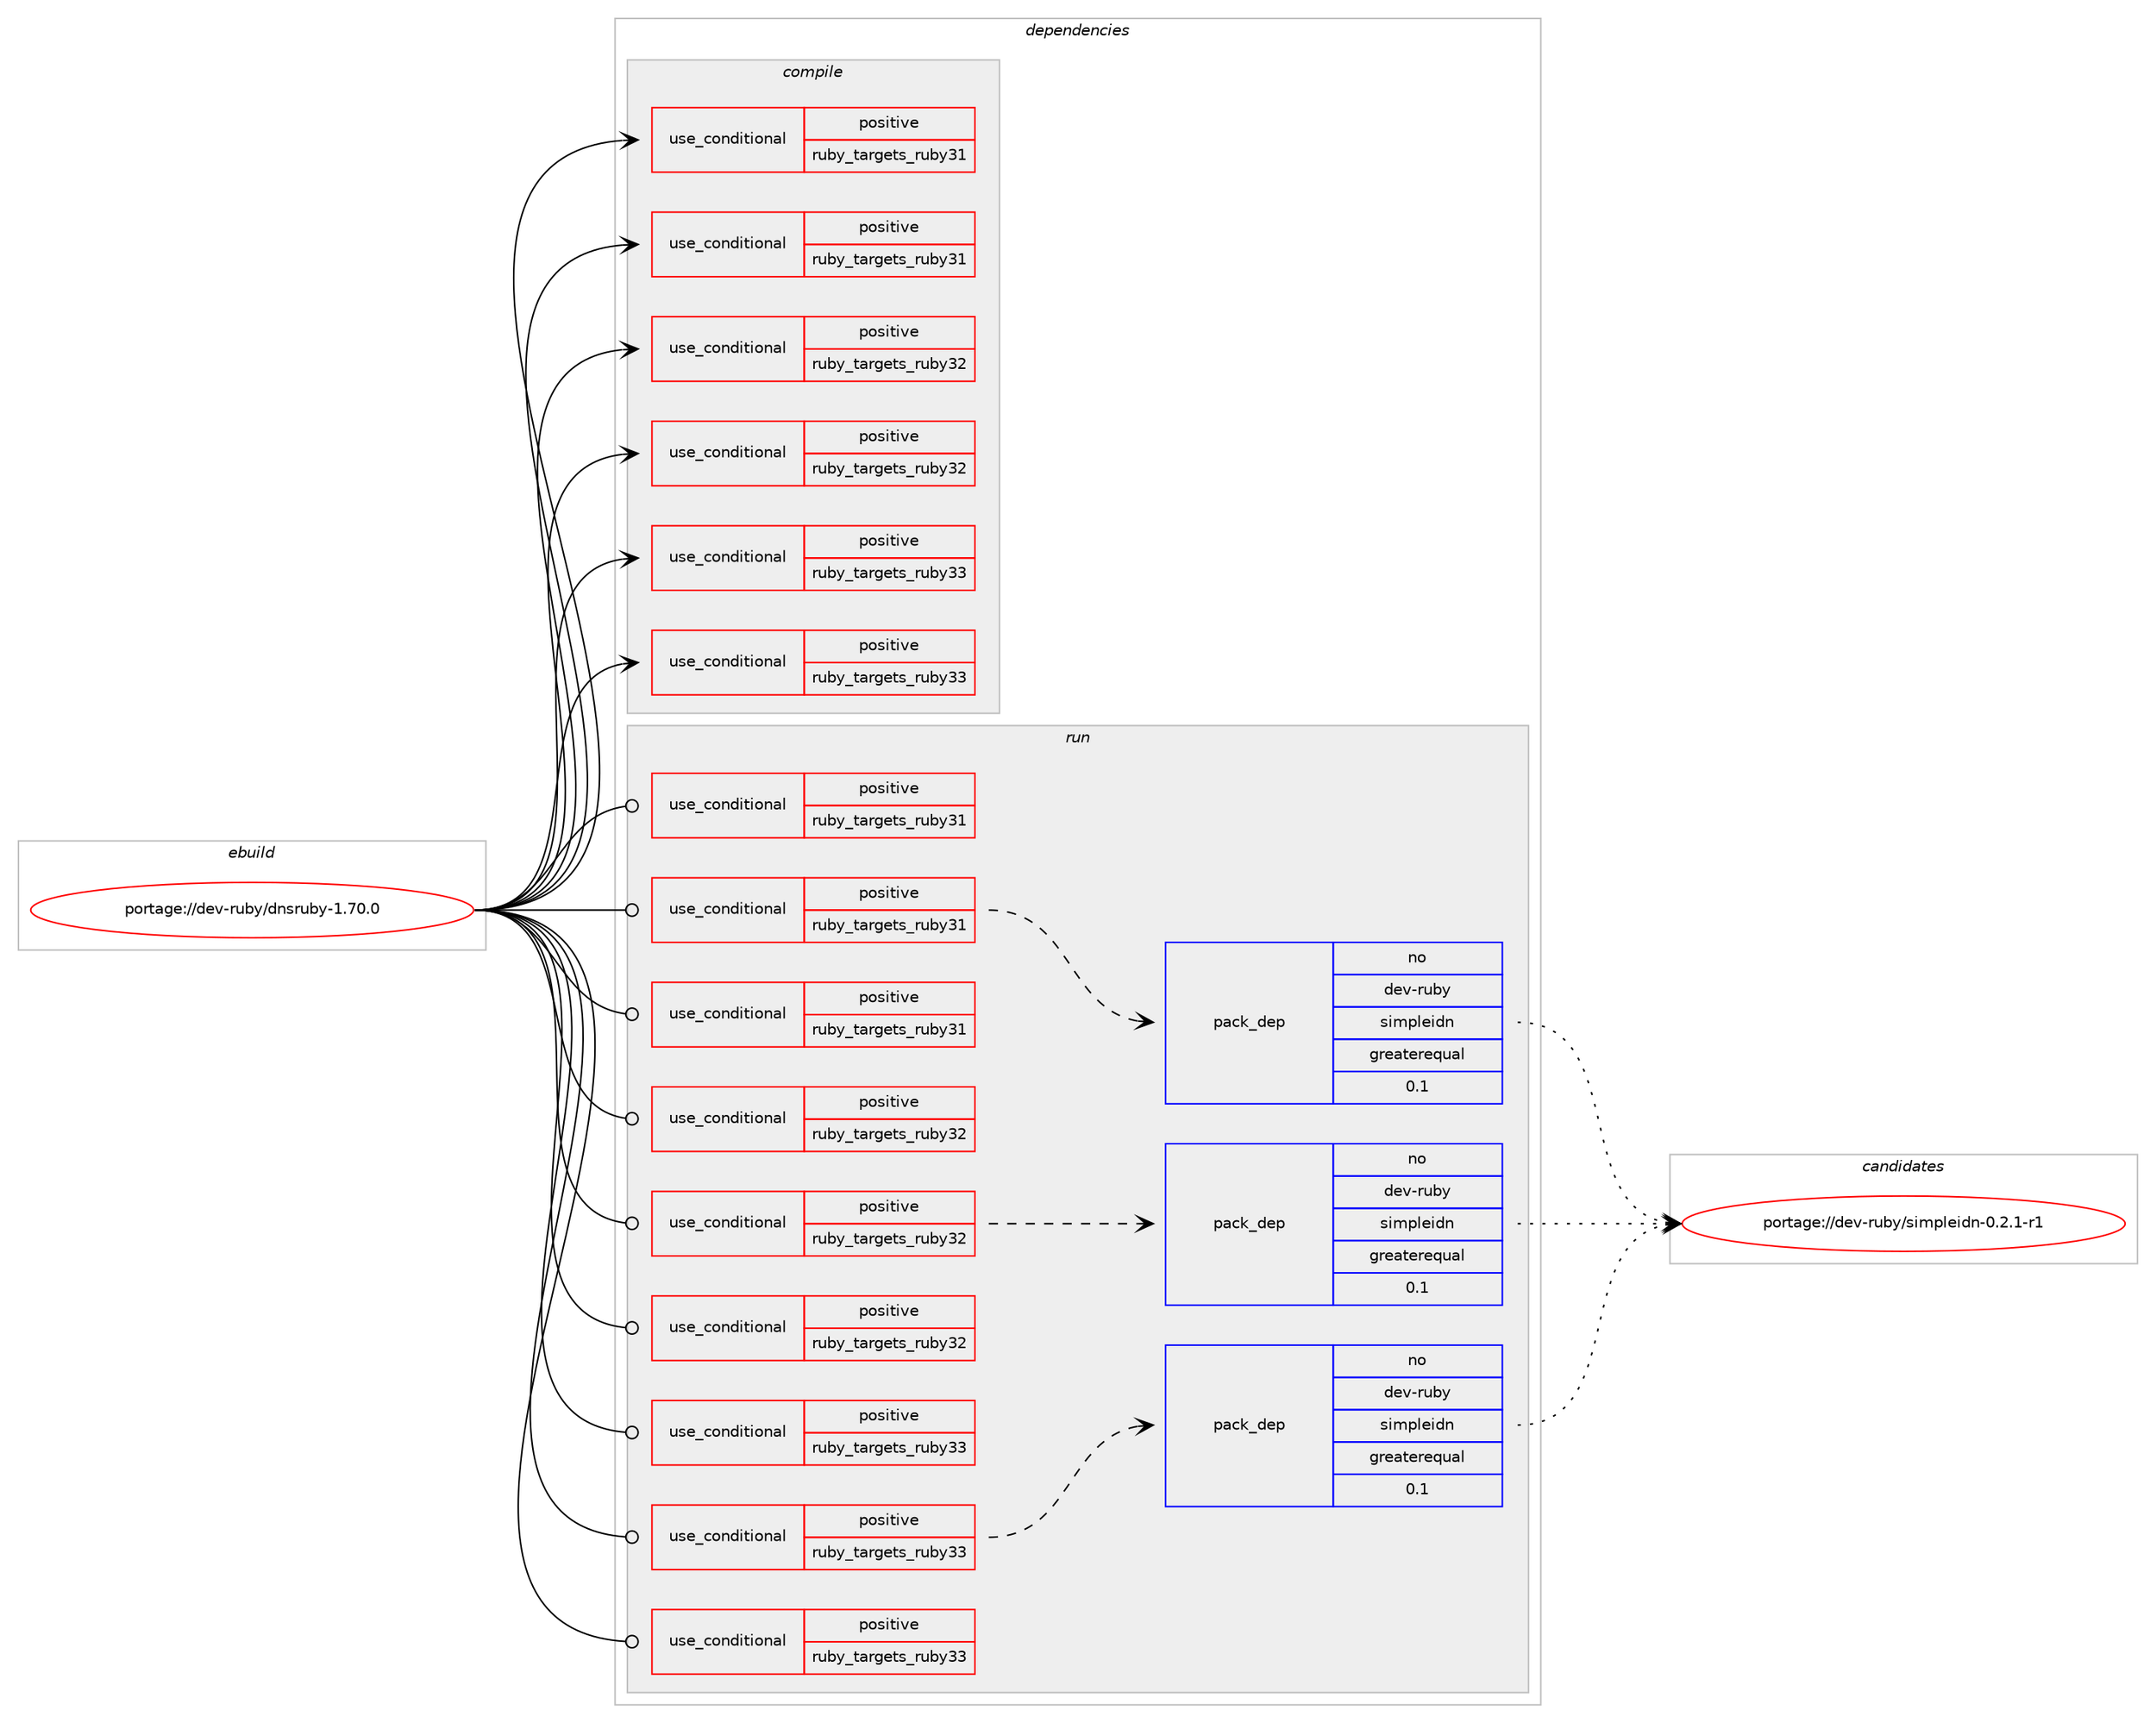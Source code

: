 digraph prolog {

# *************
# Graph options
# *************

newrank=true;
concentrate=true;
compound=true;
graph [rankdir=LR,fontname=Helvetica,fontsize=10,ranksep=1.5];#, ranksep=2.5, nodesep=0.2];
edge  [arrowhead=vee];
node  [fontname=Helvetica,fontsize=10];

# **********
# The ebuild
# **********

subgraph cluster_leftcol {
color=gray;
rank=same;
label=<<i>ebuild</i>>;
id [label="portage://dev-ruby/dnsruby-1.70.0", color=red, width=4, href="../dev-ruby/dnsruby-1.70.0.svg"];
}

# ****************
# The dependencies
# ****************

subgraph cluster_midcol {
color=gray;
label=<<i>dependencies</i>>;
subgraph cluster_compile {
fillcolor="#eeeeee";
style=filled;
label=<<i>compile</i>>;
subgraph cond45466 {
dependency92446 [label=<<TABLE BORDER="0" CELLBORDER="1" CELLSPACING="0" CELLPADDING="4"><TR><TD ROWSPAN="3" CELLPADDING="10">use_conditional</TD></TR><TR><TD>positive</TD></TR><TR><TD>ruby_targets_ruby31</TD></TR></TABLE>>, shape=none, color=red];
# *** BEGIN UNKNOWN DEPENDENCY TYPE (TODO) ***
# dependency92446 -> package_dependency(portage://dev-ruby/dnsruby-1.70.0,install,no,dev-lang,ruby,none,[,,],[slot(3.1)],[])
# *** END UNKNOWN DEPENDENCY TYPE (TODO) ***

}
id:e -> dependency92446:w [weight=20,style="solid",arrowhead="vee"];
subgraph cond45467 {
dependency92447 [label=<<TABLE BORDER="0" CELLBORDER="1" CELLSPACING="0" CELLPADDING="4"><TR><TD ROWSPAN="3" CELLPADDING="10">use_conditional</TD></TR><TR><TD>positive</TD></TR><TR><TD>ruby_targets_ruby31</TD></TR></TABLE>>, shape=none, color=red];
# *** BEGIN UNKNOWN DEPENDENCY TYPE (TODO) ***
# dependency92447 -> package_dependency(portage://dev-ruby/dnsruby-1.70.0,install,no,virtual,rubygems,none,[,,],[],[use(enable(ruby_targets_ruby31),negative)])
# *** END UNKNOWN DEPENDENCY TYPE (TODO) ***

}
id:e -> dependency92447:w [weight=20,style="solid",arrowhead="vee"];
subgraph cond45468 {
dependency92448 [label=<<TABLE BORDER="0" CELLBORDER="1" CELLSPACING="0" CELLPADDING="4"><TR><TD ROWSPAN="3" CELLPADDING="10">use_conditional</TD></TR><TR><TD>positive</TD></TR><TR><TD>ruby_targets_ruby32</TD></TR></TABLE>>, shape=none, color=red];
# *** BEGIN UNKNOWN DEPENDENCY TYPE (TODO) ***
# dependency92448 -> package_dependency(portage://dev-ruby/dnsruby-1.70.0,install,no,dev-lang,ruby,none,[,,],[slot(3.2)],[])
# *** END UNKNOWN DEPENDENCY TYPE (TODO) ***

}
id:e -> dependency92448:w [weight=20,style="solid",arrowhead="vee"];
subgraph cond45469 {
dependency92449 [label=<<TABLE BORDER="0" CELLBORDER="1" CELLSPACING="0" CELLPADDING="4"><TR><TD ROWSPAN="3" CELLPADDING="10">use_conditional</TD></TR><TR><TD>positive</TD></TR><TR><TD>ruby_targets_ruby32</TD></TR></TABLE>>, shape=none, color=red];
# *** BEGIN UNKNOWN DEPENDENCY TYPE (TODO) ***
# dependency92449 -> package_dependency(portage://dev-ruby/dnsruby-1.70.0,install,no,virtual,rubygems,none,[,,],[],[use(enable(ruby_targets_ruby32),negative)])
# *** END UNKNOWN DEPENDENCY TYPE (TODO) ***

}
id:e -> dependency92449:w [weight=20,style="solid",arrowhead="vee"];
subgraph cond45470 {
dependency92450 [label=<<TABLE BORDER="0" CELLBORDER="1" CELLSPACING="0" CELLPADDING="4"><TR><TD ROWSPAN="3" CELLPADDING="10">use_conditional</TD></TR><TR><TD>positive</TD></TR><TR><TD>ruby_targets_ruby33</TD></TR></TABLE>>, shape=none, color=red];
# *** BEGIN UNKNOWN DEPENDENCY TYPE (TODO) ***
# dependency92450 -> package_dependency(portage://dev-ruby/dnsruby-1.70.0,install,no,dev-lang,ruby,none,[,,],[slot(3.3)],[])
# *** END UNKNOWN DEPENDENCY TYPE (TODO) ***

}
id:e -> dependency92450:w [weight=20,style="solid",arrowhead="vee"];
subgraph cond45471 {
dependency92451 [label=<<TABLE BORDER="0" CELLBORDER="1" CELLSPACING="0" CELLPADDING="4"><TR><TD ROWSPAN="3" CELLPADDING="10">use_conditional</TD></TR><TR><TD>positive</TD></TR><TR><TD>ruby_targets_ruby33</TD></TR></TABLE>>, shape=none, color=red];
# *** BEGIN UNKNOWN DEPENDENCY TYPE (TODO) ***
# dependency92451 -> package_dependency(portage://dev-ruby/dnsruby-1.70.0,install,no,virtual,rubygems,none,[,,],[],[use(enable(ruby_targets_ruby33),negative)])
# *** END UNKNOWN DEPENDENCY TYPE (TODO) ***

}
id:e -> dependency92451:w [weight=20,style="solid",arrowhead="vee"];
}
subgraph cluster_compileandrun {
fillcolor="#eeeeee";
style=filled;
label=<<i>compile and run</i>>;
}
subgraph cluster_run {
fillcolor="#eeeeee";
style=filled;
label=<<i>run</i>>;
subgraph cond45472 {
dependency92452 [label=<<TABLE BORDER="0" CELLBORDER="1" CELLSPACING="0" CELLPADDING="4"><TR><TD ROWSPAN="3" CELLPADDING="10">use_conditional</TD></TR><TR><TD>positive</TD></TR><TR><TD>ruby_targets_ruby31</TD></TR></TABLE>>, shape=none, color=red];
# *** BEGIN UNKNOWN DEPENDENCY TYPE (TODO) ***
# dependency92452 -> package_dependency(portage://dev-ruby/dnsruby-1.70.0,run,no,dev-lang,ruby,none,[,,],[slot(3.1)],[])
# *** END UNKNOWN DEPENDENCY TYPE (TODO) ***

}
id:e -> dependency92452:w [weight=20,style="solid",arrowhead="odot"];
subgraph cond45473 {
dependency92453 [label=<<TABLE BORDER="0" CELLBORDER="1" CELLSPACING="0" CELLPADDING="4"><TR><TD ROWSPAN="3" CELLPADDING="10">use_conditional</TD></TR><TR><TD>positive</TD></TR><TR><TD>ruby_targets_ruby31</TD></TR></TABLE>>, shape=none, color=red];
subgraph pack45715 {
dependency92454 [label=<<TABLE BORDER="0" CELLBORDER="1" CELLSPACING="0" CELLPADDING="4" WIDTH="220"><TR><TD ROWSPAN="6" CELLPADDING="30">pack_dep</TD></TR><TR><TD WIDTH="110">no</TD></TR><TR><TD>dev-ruby</TD></TR><TR><TD>simpleidn</TD></TR><TR><TD>greaterequal</TD></TR><TR><TD>0.1</TD></TR></TABLE>>, shape=none, color=blue];
}
dependency92453:e -> dependency92454:w [weight=20,style="dashed",arrowhead="vee"];
}
id:e -> dependency92453:w [weight=20,style="solid",arrowhead="odot"];
subgraph cond45474 {
dependency92455 [label=<<TABLE BORDER="0" CELLBORDER="1" CELLSPACING="0" CELLPADDING="4"><TR><TD ROWSPAN="3" CELLPADDING="10">use_conditional</TD></TR><TR><TD>positive</TD></TR><TR><TD>ruby_targets_ruby31</TD></TR></TABLE>>, shape=none, color=red];
# *** BEGIN UNKNOWN DEPENDENCY TYPE (TODO) ***
# dependency92455 -> package_dependency(portage://dev-ruby/dnsruby-1.70.0,run,no,virtual,rubygems,none,[,,],[],[use(enable(ruby_targets_ruby31),negative)])
# *** END UNKNOWN DEPENDENCY TYPE (TODO) ***

}
id:e -> dependency92455:w [weight=20,style="solid",arrowhead="odot"];
subgraph cond45475 {
dependency92456 [label=<<TABLE BORDER="0" CELLBORDER="1" CELLSPACING="0" CELLPADDING="4"><TR><TD ROWSPAN="3" CELLPADDING="10">use_conditional</TD></TR><TR><TD>positive</TD></TR><TR><TD>ruby_targets_ruby32</TD></TR></TABLE>>, shape=none, color=red];
# *** BEGIN UNKNOWN DEPENDENCY TYPE (TODO) ***
# dependency92456 -> package_dependency(portage://dev-ruby/dnsruby-1.70.0,run,no,dev-lang,ruby,none,[,,],[slot(3.2)],[])
# *** END UNKNOWN DEPENDENCY TYPE (TODO) ***

}
id:e -> dependency92456:w [weight=20,style="solid",arrowhead="odot"];
subgraph cond45476 {
dependency92457 [label=<<TABLE BORDER="0" CELLBORDER="1" CELLSPACING="0" CELLPADDING="4"><TR><TD ROWSPAN="3" CELLPADDING="10">use_conditional</TD></TR><TR><TD>positive</TD></TR><TR><TD>ruby_targets_ruby32</TD></TR></TABLE>>, shape=none, color=red];
subgraph pack45716 {
dependency92458 [label=<<TABLE BORDER="0" CELLBORDER="1" CELLSPACING="0" CELLPADDING="4" WIDTH="220"><TR><TD ROWSPAN="6" CELLPADDING="30">pack_dep</TD></TR><TR><TD WIDTH="110">no</TD></TR><TR><TD>dev-ruby</TD></TR><TR><TD>simpleidn</TD></TR><TR><TD>greaterequal</TD></TR><TR><TD>0.1</TD></TR></TABLE>>, shape=none, color=blue];
}
dependency92457:e -> dependency92458:w [weight=20,style="dashed",arrowhead="vee"];
}
id:e -> dependency92457:w [weight=20,style="solid",arrowhead="odot"];
subgraph cond45477 {
dependency92459 [label=<<TABLE BORDER="0" CELLBORDER="1" CELLSPACING="0" CELLPADDING="4"><TR><TD ROWSPAN="3" CELLPADDING="10">use_conditional</TD></TR><TR><TD>positive</TD></TR><TR><TD>ruby_targets_ruby32</TD></TR></TABLE>>, shape=none, color=red];
# *** BEGIN UNKNOWN DEPENDENCY TYPE (TODO) ***
# dependency92459 -> package_dependency(portage://dev-ruby/dnsruby-1.70.0,run,no,virtual,rubygems,none,[,,],[],[use(enable(ruby_targets_ruby32),negative)])
# *** END UNKNOWN DEPENDENCY TYPE (TODO) ***

}
id:e -> dependency92459:w [weight=20,style="solid",arrowhead="odot"];
subgraph cond45478 {
dependency92460 [label=<<TABLE BORDER="0" CELLBORDER="1" CELLSPACING="0" CELLPADDING="4"><TR><TD ROWSPAN="3" CELLPADDING="10">use_conditional</TD></TR><TR><TD>positive</TD></TR><TR><TD>ruby_targets_ruby33</TD></TR></TABLE>>, shape=none, color=red];
# *** BEGIN UNKNOWN DEPENDENCY TYPE (TODO) ***
# dependency92460 -> package_dependency(portage://dev-ruby/dnsruby-1.70.0,run,no,dev-lang,ruby,none,[,,],[slot(3.3)],[])
# *** END UNKNOWN DEPENDENCY TYPE (TODO) ***

}
id:e -> dependency92460:w [weight=20,style="solid",arrowhead="odot"];
subgraph cond45479 {
dependency92461 [label=<<TABLE BORDER="0" CELLBORDER="1" CELLSPACING="0" CELLPADDING="4"><TR><TD ROWSPAN="3" CELLPADDING="10">use_conditional</TD></TR><TR><TD>positive</TD></TR><TR><TD>ruby_targets_ruby33</TD></TR></TABLE>>, shape=none, color=red];
subgraph pack45717 {
dependency92462 [label=<<TABLE BORDER="0" CELLBORDER="1" CELLSPACING="0" CELLPADDING="4" WIDTH="220"><TR><TD ROWSPAN="6" CELLPADDING="30">pack_dep</TD></TR><TR><TD WIDTH="110">no</TD></TR><TR><TD>dev-ruby</TD></TR><TR><TD>simpleidn</TD></TR><TR><TD>greaterequal</TD></TR><TR><TD>0.1</TD></TR></TABLE>>, shape=none, color=blue];
}
dependency92461:e -> dependency92462:w [weight=20,style="dashed",arrowhead="vee"];
}
id:e -> dependency92461:w [weight=20,style="solid",arrowhead="odot"];
subgraph cond45480 {
dependency92463 [label=<<TABLE BORDER="0" CELLBORDER="1" CELLSPACING="0" CELLPADDING="4"><TR><TD ROWSPAN="3" CELLPADDING="10">use_conditional</TD></TR><TR><TD>positive</TD></TR><TR><TD>ruby_targets_ruby33</TD></TR></TABLE>>, shape=none, color=red];
# *** BEGIN UNKNOWN DEPENDENCY TYPE (TODO) ***
# dependency92463 -> package_dependency(portage://dev-ruby/dnsruby-1.70.0,run,no,virtual,rubygems,none,[,,],[],[use(enable(ruby_targets_ruby33),negative)])
# *** END UNKNOWN DEPENDENCY TYPE (TODO) ***

}
id:e -> dependency92463:w [weight=20,style="solid",arrowhead="odot"];
}
}

# **************
# The candidates
# **************

subgraph cluster_choices {
rank=same;
color=gray;
label=<<i>candidates</i>>;

subgraph choice45715 {
color=black;
nodesep=1;
choice1001011184511411798121471151051091121081011051001104548465046494511449 [label="portage://dev-ruby/simpleidn-0.2.1-r1", color=red, width=4,href="../dev-ruby/simpleidn-0.2.1-r1.svg"];
dependency92454:e -> choice1001011184511411798121471151051091121081011051001104548465046494511449:w [style=dotted,weight="100"];
}
subgraph choice45716 {
color=black;
nodesep=1;
choice1001011184511411798121471151051091121081011051001104548465046494511449 [label="portage://dev-ruby/simpleidn-0.2.1-r1", color=red, width=4,href="../dev-ruby/simpleidn-0.2.1-r1.svg"];
dependency92458:e -> choice1001011184511411798121471151051091121081011051001104548465046494511449:w [style=dotted,weight="100"];
}
subgraph choice45717 {
color=black;
nodesep=1;
choice1001011184511411798121471151051091121081011051001104548465046494511449 [label="portage://dev-ruby/simpleidn-0.2.1-r1", color=red, width=4,href="../dev-ruby/simpleidn-0.2.1-r1.svg"];
dependency92462:e -> choice1001011184511411798121471151051091121081011051001104548465046494511449:w [style=dotted,weight="100"];
}
}

}
